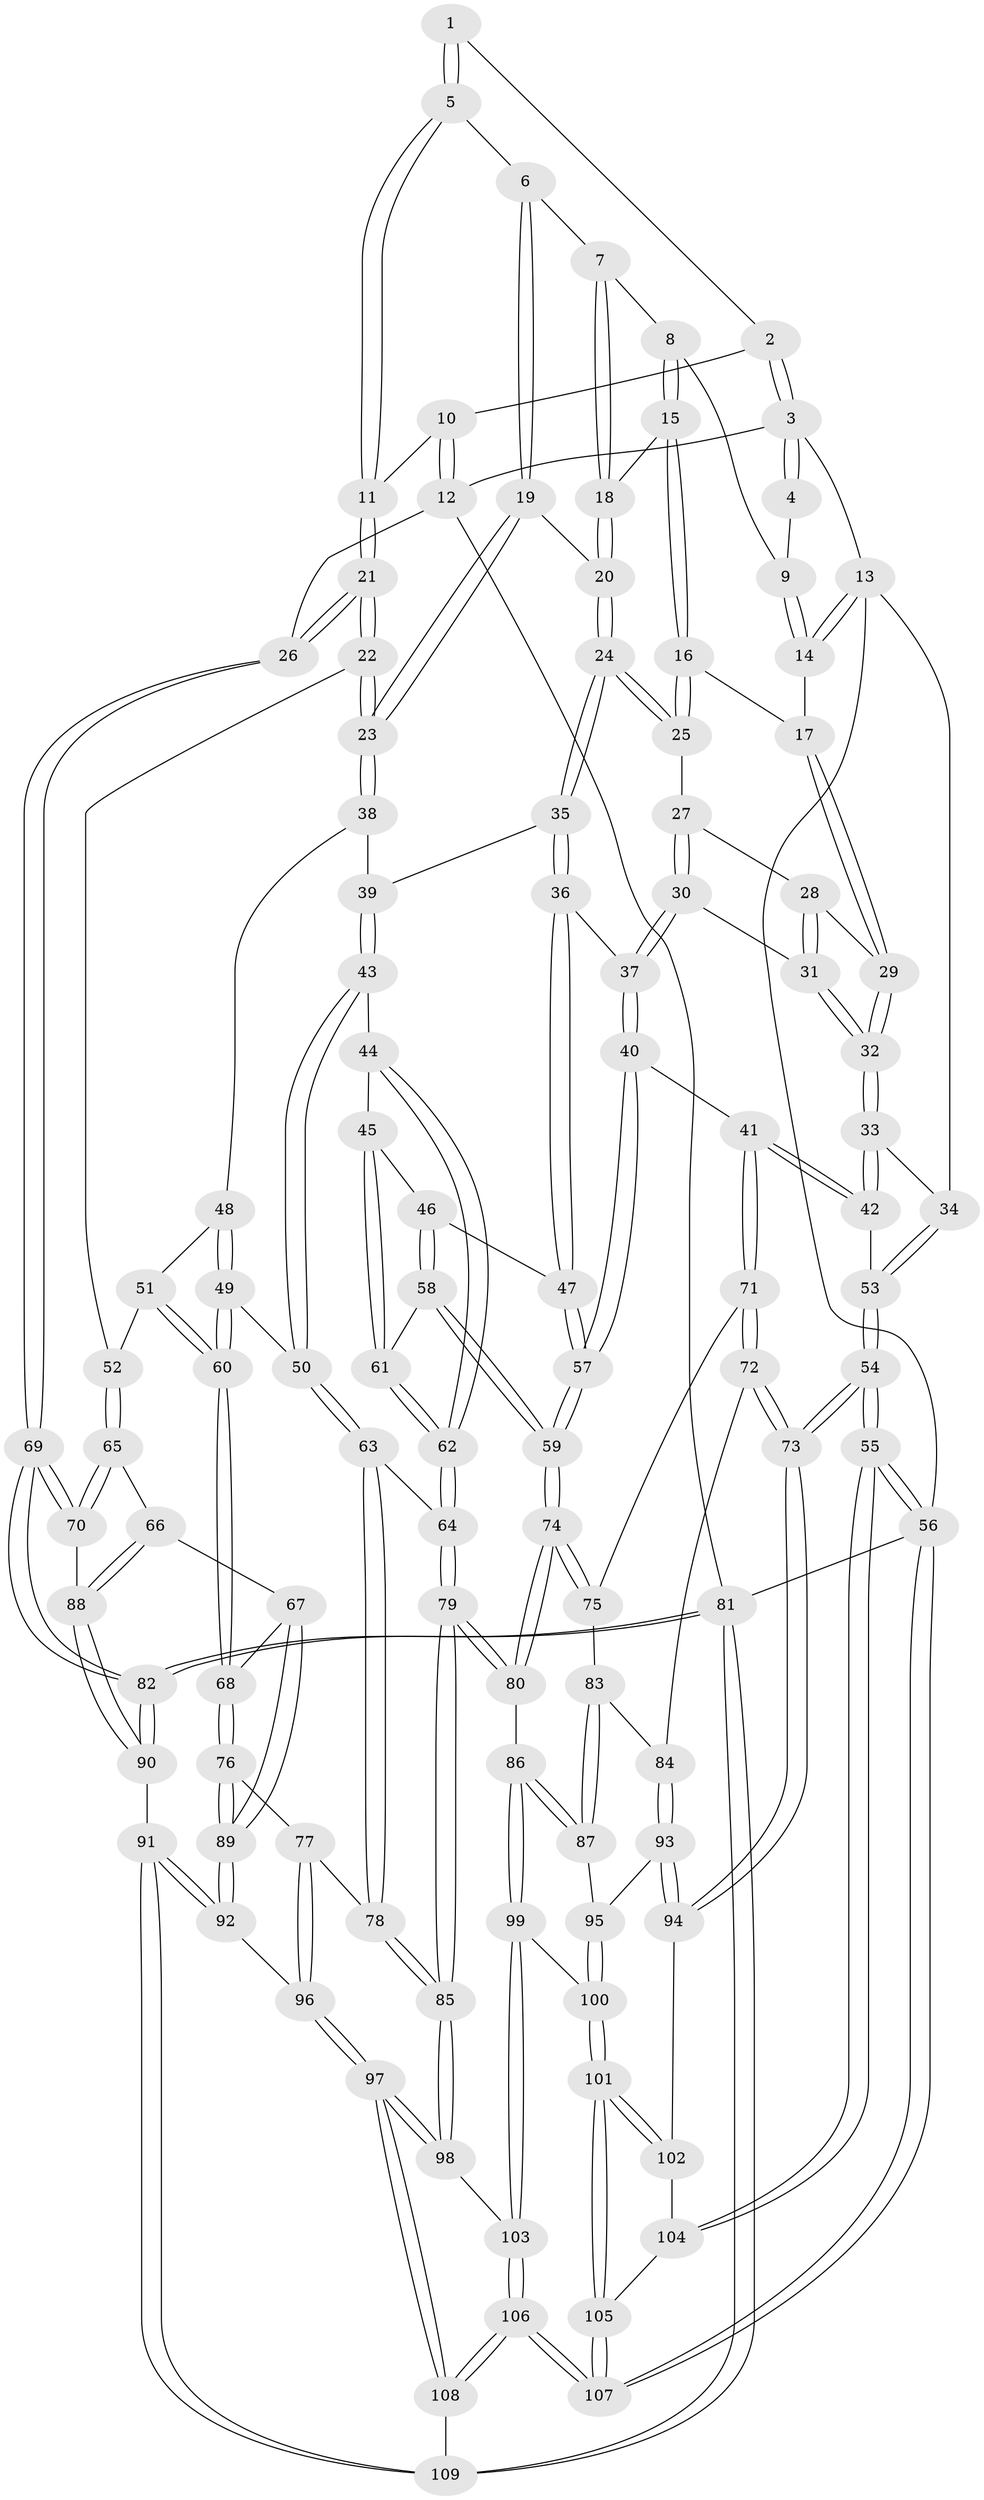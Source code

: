 // Generated by graph-tools (version 1.1) at 2025/38/03/09/25 02:38:47]
// undirected, 109 vertices, 269 edges
graph export_dot {
graph [start="1"]
  node [color=gray90,style=filled];
  1 [pos="+0.8105684641709322+0.029544779600268654"];
  2 [pos="+0.8847224753361177+0.07262314878389432"];
  3 [pos="+1+0"];
  4 [pos="+0.7543870741938813+0"];
  5 [pos="+0.7385354475867+0.13243377058367642"];
  6 [pos="+0.7188764884459774+0.1334656831881761"];
  7 [pos="+0.6839058113256871+0.11747600422187592"];
  8 [pos="+0.5316749437119666+0"];
  9 [pos="+0.512115022563856+0"];
  10 [pos="+0.8856175536073838+0.07427422086472416"];
  11 [pos="+0.856365164082056+0.21914071016133693"];
  12 [pos="+1+0.17572562276929463"];
  13 [pos="+0+0"];
  14 [pos="+0+0"];
  15 [pos="+0.5043991689100569+0.10429322048466787"];
  16 [pos="+0.4607250514862247+0.23514368816141012"];
  17 [pos="+0.010133550454122758+0"];
  18 [pos="+0.6183742439889525+0.19140583817594628"];
  19 [pos="+0.6834421294316582+0.2737638396404532"];
  20 [pos="+0.5880135518007824+0.28924074018004636"];
  21 [pos="+0.9552744469164997+0.39699853827706727"];
  22 [pos="+0.9435832353929275+0.4016984914374687"];
  23 [pos="+0.9155818818417127+0.39692174072245257"];
  24 [pos="+0.5387071468147526+0.3182279477161681"];
  25 [pos="+0.46186581948614586+0.2457811603757285"];
  26 [pos="+1+0.398738464671415"];
  27 [pos="+0.4428111443038369+0.25458122481651624"];
  28 [pos="+0.4024080378929475+0.26515627440789297"];
  29 [pos="+0.24706211994866933+0.277087171926583"];
  30 [pos="+0.35687750187111883+0.4148642820486143"];
  31 [pos="+0.31819285447094975+0.3984326629362916"];
  32 [pos="+0.2444242584300582+0.3853217116122279"];
  33 [pos="+0.20253580859766523+0.43424408645320783"];
  34 [pos="+0+0"];
  35 [pos="+0.5416039923850834+0.3568476956658095"];
  36 [pos="+0.4240760904128025+0.46375134568358994"];
  37 [pos="+0.40043700433722973+0.4527797085335352"];
  38 [pos="+0.6241898234288535+0.4304328882075414"];
  39 [pos="+0.6034221729906236+0.4257672644501121"];
  40 [pos="+0.20954706546661728+0.5529258387565233"];
  41 [pos="+0.16913975384582192+0.5252478757113931"];
  42 [pos="+0.1645897535021958+0.512015600524524"];
  43 [pos="+0.5635290331189191+0.553937404177147"];
  44 [pos="+0.562854368831433+0.5539534487956043"];
  45 [pos="+0.47855770094720057+0.539812190551792"];
  46 [pos="+0.4545916302938359+0.5215028080523082"];
  47 [pos="+0.4256766419736551+0.47761326133157267"];
  48 [pos="+0.6674452968659282+0.5164763137708993"];
  49 [pos="+0.6315556240886874+0.6144370574964659"];
  50 [pos="+0.6051299893951542+0.6071705233011115"];
  51 [pos="+0.7458356239282484+0.5365644282599892"];
  52 [pos="+0.9097958315855869+0.4464589187937154"];
  53 [pos="+0+0.35711589371155145"];
  54 [pos="+0+0.7591169998748547"];
  55 [pos="+0+0.8643598011058176"];
  56 [pos="+0+1"];
  57 [pos="+0.28896471352584874+0.6307239244631249"];
  58 [pos="+0.3929647754435239+0.6290812500517989"];
  59 [pos="+0.29630288591122494+0.6453331912713828"];
  60 [pos="+0.6653642230404503+0.6354730228229414"];
  61 [pos="+0.4635109859825128+0.6443794708122436"];
  62 [pos="+0.4702162300298567+0.650498879390022"];
  63 [pos="+0.5239961280087052+0.6871473571061593"];
  64 [pos="+0.479777285451326+0.66500566477062"];
  65 [pos="+0.8505374541897808+0.5931585241668911"];
  66 [pos="+0.7234576066575036+0.6791662372339297"];
  67 [pos="+0.7082558056442938+0.6772009134327941"];
  68 [pos="+0.6779939945032567+0.657250496922236"];
  69 [pos="+1+0.860741925697244"];
  70 [pos="+0.8709295891859075+0.7314670410884516"];
  71 [pos="+0.09645660287701219+0.6253891195441221"];
  72 [pos="+0.047991288121638095+0.6612966116699852"];
  73 [pos="+0+0.7330885266198871"];
  74 [pos="+0.2961070273493008+0.6877925107948524"];
  75 [pos="+0.15647148047151316+0.7123475349140891"];
  76 [pos="+0.588228021684569+0.7575432347801303"];
  77 [pos="+0.5555179410121374+0.7638466438995003"];
  78 [pos="+0.5427597295885215+0.7559846986669864"];
  79 [pos="+0.3738815495555307+0.7845185745798806"];
  80 [pos="+0.3100743230335323+0.7549643063554525"];
  81 [pos="+1+1"];
  82 [pos="+1+0.9445237039377509"];
  83 [pos="+0.15069194515166692+0.7291773323879646"];
  84 [pos="+0.1352228236083803+0.7467900458649085"];
  85 [pos="+0.40278905580271396+0.80965882269394"];
  86 [pos="+0.2856197779651949+0.7790340135114292"];
  87 [pos="+0.23259846212065413+0.782393934925419"];
  88 [pos="+0.8059988365336883+0.7606561809943937"];
  89 [pos="+0.6802489740383691+0.8055922663387903"];
  90 [pos="+0.7646368258370528+0.8774707209984062"];
  91 [pos="+0.729188552668413+0.8970307463767713"];
  92 [pos="+0.7204687847499981+0.8886158609725219"];
  93 [pos="+0.12242932381988386+0.7941724531534294"];
  94 [pos="+0.11523878627310764+0.7968121841454208"];
  95 [pos="+0.15148825271599553+0.8008028748977746"];
  96 [pos="+0.5645772796100831+0.8492572643001582"];
  97 [pos="+0.4827569708655598+0.9481716497101252"];
  98 [pos="+0.4281183392108815+0.890164036717723"];
  99 [pos="+0.24908443727005994+0.8847507616244871"];
  100 [pos="+0.18820760038551673+0.9085546815260096"];
  101 [pos="+0.16597750844033793+0.9263813412794798"];
  102 [pos="+0.10525007841841508+0.8690799657240587"];
  103 [pos="+0.2995374128133396+0.944986962009583"];
  104 [pos="+0.007957733983643519+0.8929512627229546"];
  105 [pos="+0.1472237724758865+0.9789873714924515"];
  106 [pos="+0.2927259639906257+1"];
  107 [pos="+0.136266021321238+1"];
  108 [pos="+0.5557393138882193+1"];
  109 [pos="+0.6391719649291913+1"];
  1 -- 2;
  1 -- 5;
  1 -- 5;
  2 -- 3;
  2 -- 3;
  2 -- 10;
  3 -- 4;
  3 -- 4;
  3 -- 12;
  3 -- 13;
  4 -- 9;
  5 -- 6;
  5 -- 11;
  5 -- 11;
  6 -- 7;
  6 -- 19;
  6 -- 19;
  7 -- 8;
  7 -- 18;
  7 -- 18;
  8 -- 9;
  8 -- 15;
  8 -- 15;
  9 -- 14;
  9 -- 14;
  10 -- 11;
  10 -- 12;
  10 -- 12;
  11 -- 21;
  11 -- 21;
  12 -- 26;
  12 -- 81;
  13 -- 14;
  13 -- 14;
  13 -- 34;
  13 -- 56;
  14 -- 17;
  15 -- 16;
  15 -- 16;
  15 -- 18;
  16 -- 17;
  16 -- 25;
  16 -- 25;
  17 -- 29;
  17 -- 29;
  18 -- 20;
  18 -- 20;
  19 -- 20;
  19 -- 23;
  19 -- 23;
  20 -- 24;
  20 -- 24;
  21 -- 22;
  21 -- 22;
  21 -- 26;
  21 -- 26;
  22 -- 23;
  22 -- 23;
  22 -- 52;
  23 -- 38;
  23 -- 38;
  24 -- 25;
  24 -- 25;
  24 -- 35;
  24 -- 35;
  25 -- 27;
  26 -- 69;
  26 -- 69;
  27 -- 28;
  27 -- 30;
  27 -- 30;
  28 -- 29;
  28 -- 31;
  28 -- 31;
  29 -- 32;
  29 -- 32;
  30 -- 31;
  30 -- 37;
  30 -- 37;
  31 -- 32;
  31 -- 32;
  32 -- 33;
  32 -- 33;
  33 -- 34;
  33 -- 42;
  33 -- 42;
  34 -- 53;
  34 -- 53;
  35 -- 36;
  35 -- 36;
  35 -- 39;
  36 -- 37;
  36 -- 47;
  36 -- 47;
  37 -- 40;
  37 -- 40;
  38 -- 39;
  38 -- 48;
  39 -- 43;
  39 -- 43;
  40 -- 41;
  40 -- 57;
  40 -- 57;
  41 -- 42;
  41 -- 42;
  41 -- 71;
  41 -- 71;
  42 -- 53;
  43 -- 44;
  43 -- 50;
  43 -- 50;
  44 -- 45;
  44 -- 62;
  44 -- 62;
  45 -- 46;
  45 -- 61;
  45 -- 61;
  46 -- 47;
  46 -- 58;
  46 -- 58;
  47 -- 57;
  47 -- 57;
  48 -- 49;
  48 -- 49;
  48 -- 51;
  49 -- 50;
  49 -- 60;
  49 -- 60;
  50 -- 63;
  50 -- 63;
  51 -- 52;
  51 -- 60;
  51 -- 60;
  52 -- 65;
  52 -- 65;
  53 -- 54;
  53 -- 54;
  54 -- 55;
  54 -- 55;
  54 -- 73;
  54 -- 73;
  55 -- 56;
  55 -- 56;
  55 -- 104;
  55 -- 104;
  56 -- 107;
  56 -- 107;
  56 -- 81;
  57 -- 59;
  57 -- 59;
  58 -- 59;
  58 -- 59;
  58 -- 61;
  59 -- 74;
  59 -- 74;
  60 -- 68;
  60 -- 68;
  61 -- 62;
  61 -- 62;
  62 -- 64;
  62 -- 64;
  63 -- 64;
  63 -- 78;
  63 -- 78;
  64 -- 79;
  64 -- 79;
  65 -- 66;
  65 -- 70;
  65 -- 70;
  66 -- 67;
  66 -- 88;
  66 -- 88;
  67 -- 68;
  67 -- 89;
  67 -- 89;
  68 -- 76;
  68 -- 76;
  69 -- 70;
  69 -- 70;
  69 -- 82;
  69 -- 82;
  70 -- 88;
  71 -- 72;
  71 -- 72;
  71 -- 75;
  72 -- 73;
  72 -- 73;
  72 -- 84;
  73 -- 94;
  73 -- 94;
  74 -- 75;
  74 -- 75;
  74 -- 80;
  74 -- 80;
  75 -- 83;
  76 -- 77;
  76 -- 89;
  76 -- 89;
  77 -- 78;
  77 -- 96;
  77 -- 96;
  78 -- 85;
  78 -- 85;
  79 -- 80;
  79 -- 80;
  79 -- 85;
  79 -- 85;
  80 -- 86;
  81 -- 82;
  81 -- 82;
  81 -- 109;
  81 -- 109;
  82 -- 90;
  82 -- 90;
  83 -- 84;
  83 -- 87;
  83 -- 87;
  84 -- 93;
  84 -- 93;
  85 -- 98;
  85 -- 98;
  86 -- 87;
  86 -- 87;
  86 -- 99;
  86 -- 99;
  87 -- 95;
  88 -- 90;
  88 -- 90;
  89 -- 92;
  89 -- 92;
  90 -- 91;
  91 -- 92;
  91 -- 92;
  91 -- 109;
  91 -- 109;
  92 -- 96;
  93 -- 94;
  93 -- 94;
  93 -- 95;
  94 -- 102;
  95 -- 100;
  95 -- 100;
  96 -- 97;
  96 -- 97;
  97 -- 98;
  97 -- 98;
  97 -- 108;
  97 -- 108;
  98 -- 103;
  99 -- 100;
  99 -- 103;
  99 -- 103;
  100 -- 101;
  100 -- 101;
  101 -- 102;
  101 -- 102;
  101 -- 105;
  101 -- 105;
  102 -- 104;
  103 -- 106;
  103 -- 106;
  104 -- 105;
  105 -- 107;
  105 -- 107;
  106 -- 107;
  106 -- 107;
  106 -- 108;
  106 -- 108;
  108 -- 109;
}
